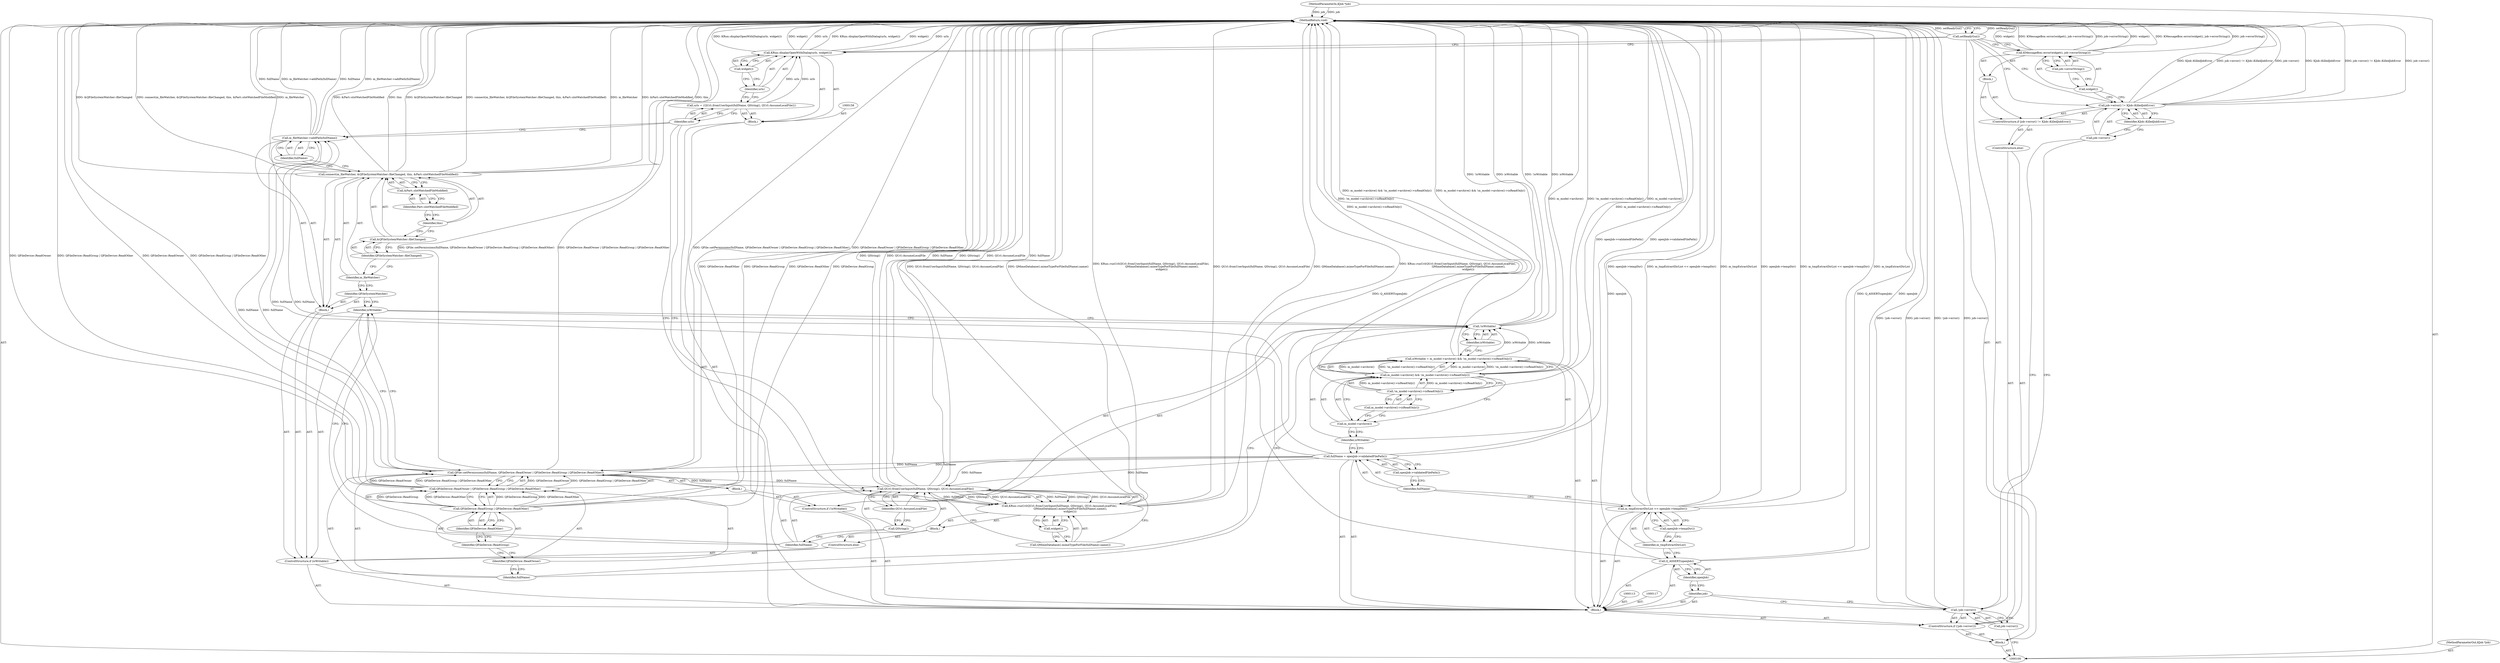 digraph "1_kde_82fdfd24d46966a117fa625b68784735a40f9065" {
"1000174" [label="(MethodReturn,void)"];
"1000101" [label="(MethodParameterIn,KJob *job)"];
"1000286" [label="(MethodParameterOut,KJob *job)"];
"1000114" [label="(Call,fullName = openJob->validatedFilePath())"];
"1000115" [label="(Identifier,fullName)"];
"1000116" [label="(Call,openJob->validatedFilePath())"];
"1000118" [label="(Call,isWritable = m_model->archive() && !m_model->archive()->isReadOnly())"];
"1000119" [label="(Identifier,isWritable)"];
"1000120" [label="(Call,m_model->archive() && !m_model->archive()->isReadOnly())"];
"1000121" [label="(Call,m_model->archive())"];
"1000122" [label="(Call,!m_model->archive()->isReadOnly())"];
"1000123" [label="(Call,m_model->archive()->isReadOnly())"];
"1000106" [label="(Block,)"];
"1000125" [label="(Call,!isWritable)"];
"1000126" [label="(Identifier,isWritable)"];
"1000127" [label="(Block,)"];
"1000124" [label="(ControlStructure,if (!isWritable))"];
"1000128" [label="(Call,QFile::setPermissions(fullName, QFileDevice::ReadOwner | QFileDevice::ReadGroup | QFileDevice::ReadOther))"];
"1000129" [label="(Identifier,fullName)"];
"1000130" [label="(Call,QFileDevice::ReadOwner | QFileDevice::ReadGroup | QFileDevice::ReadOther)"];
"1000131" [label="(Identifier,QFileDevice::ReadOwner)"];
"1000132" [label="(Call,QFileDevice::ReadGroup | QFileDevice::ReadOther)"];
"1000133" [label="(Identifier,QFileDevice::ReadGroup)"];
"1000134" [label="(Identifier,QFileDevice::ReadOther)"];
"1000136" [label="(Identifier,isWritable)"];
"1000137" [label="(Block,)"];
"1000135" [label="(ControlStructure,if (isWritable))"];
"1000138" [label="(Identifier,QFileSystemWatcher)"];
"1000102" [label="(Block,)"];
"1000139" [label="(Call,connect(m_fileWatcher, &QFileSystemWatcher::fileChanged, this, &Part::slotWatchedFileModified))"];
"1000140" [label="(Identifier,m_fileWatcher)"];
"1000141" [label="(Call,&QFileSystemWatcher::fileChanged)"];
"1000142" [label="(Identifier,QFileSystemWatcher::fileChanged)"];
"1000143" [label="(Identifier,this)"];
"1000144" [label="(Call,&Part::slotWatchedFileModified)"];
"1000145" [label="(Identifier,Part::slotWatchedFileModified)"];
"1000146" [label="(Call,m_fileWatcher->addPath(fullName))"];
"1000147" [label="(Identifier,fullName)"];
"1000157" [label="(Block,)"];
"1000159" [label="(Call,urls = {QUrl::fromUserInput(fullName, QString(), QUrl::AssumeLocalFile)})"];
"1000160" [label="(Identifier,urls)"];
"1000161" [label="(Call,KRun::displayOpenWithDialog(urls, widget()))"];
"1000162" [label="(Identifier,urls)"];
"1000163" [label="(Call,widget())"];
"1000148" [label="(ControlStructure,else)"];
"1000149" [label="(Block,)"];
"1000150" [label="(Call,KRun::runUrl(QUrl::fromUserInput(fullName, QString(), QUrl::AssumeLocalFile),\n                          QMimeDatabase().mimeTypeForFile(fullName).name(),\n                         widget()))"];
"1000151" [label="(Call,QUrl::fromUserInput(fullName, QString(), QUrl::AssumeLocalFile))"];
"1000152" [label="(Identifier,fullName)"];
"1000153" [label="(Call,QString())"];
"1000154" [label="(Identifier,QUrl::AssumeLocalFile)"];
"1000155" [label="(Call,QMimeDatabase().mimeTypeForFile(fullName).name())"];
"1000103" [label="(ControlStructure,if (!job->error()))"];
"1000104" [label="(Call,!job->error())"];
"1000105" [label="(Call,job->error())"];
"1000156" [label="(Call,widget())"];
"1000165" [label="(ControlStructure,if (job->error() != KJob::KilledJobError))"];
"1000166" [label="(Call,job->error() != KJob::KilledJobError)"];
"1000167" [label="(Call,job->error())"];
"1000168" [label="(Identifier,KJob::KilledJobError)"];
"1000169" [label="(Block,)"];
"1000164" [label="(ControlStructure,else)"];
"1000171" [label="(Call,widget())"];
"1000172" [label="(Call,job->errorString())"];
"1000170" [label="(Call,KMessageBox::error(widget(), job->errorString()))"];
"1000173" [label="(Call,setReadyGui())"];
"1000107" [label="(Identifier,job)"];
"1000109" [label="(Identifier,openJob)"];
"1000108" [label="(Call,Q_ASSERT(openJob))"];
"1000112" [label="(Call,openJob->tempDir())"];
"1000110" [label="(Call,m_tmpExtractDirList << openJob->tempDir())"];
"1000111" [label="(Identifier,m_tmpExtractDirList)"];
"1000174" -> "1000100"  [label="AST: "];
"1000174" -> "1000173"  [label="CFG: "];
"1000170" -> "1000174"  [label="DDG: job->errorString()"];
"1000170" -> "1000174"  [label="DDG: widget()"];
"1000170" -> "1000174"  [label="DDG: KMessageBox::error(widget(), job->errorString())"];
"1000125" -> "1000174"  [label="DDG: !isWritable"];
"1000125" -> "1000174"  [label="DDG: isWritable"];
"1000108" -> "1000174"  [label="DDG: Q_ASSERT(openJob)"];
"1000108" -> "1000174"  [label="DDG: openJob"];
"1000150" -> "1000174"  [label="DDG: QUrl::fromUserInput(fullName, QString(), QUrl::AssumeLocalFile)"];
"1000150" -> "1000174"  [label="DDG: QMimeDatabase().mimeTypeForFile(fullName).name()"];
"1000150" -> "1000174"  [label="DDG: KRun::runUrl(QUrl::fromUserInput(fullName, QString(), QUrl::AssumeLocalFile),\n                          QMimeDatabase().mimeTypeForFile(fullName).name(),\n                         widget())"];
"1000104" -> "1000174"  [label="DDG: !job->error()"];
"1000104" -> "1000174"  [label="DDG: job->error()"];
"1000120" -> "1000174"  [label="DDG: m_model->archive()"];
"1000120" -> "1000174"  [label="DDG: !m_model->archive()->isReadOnly()"];
"1000151" -> "1000174"  [label="DDG: QString()"];
"1000151" -> "1000174"  [label="DDG: QUrl::AssumeLocalFile"];
"1000151" -> "1000174"  [label="DDG: fullName"];
"1000128" -> "1000174"  [label="DDG: QFile::setPermissions(fullName, QFileDevice::ReadOwner | QFileDevice::ReadGroup | QFileDevice::ReadOther)"];
"1000128" -> "1000174"  [label="DDG: QFileDevice::ReadOwner | QFileDevice::ReadGroup | QFileDevice::ReadOther"];
"1000130" -> "1000174"  [label="DDG: QFileDevice::ReadOwner"];
"1000130" -> "1000174"  [label="DDG: QFileDevice::ReadGroup | QFileDevice::ReadOther"];
"1000166" -> "1000174"  [label="DDG: KJob::KilledJobError"];
"1000166" -> "1000174"  [label="DDG: job->error() != KJob::KilledJobError"];
"1000166" -> "1000174"  [label="DDG: job->error()"];
"1000122" -> "1000174"  [label="DDG: m_model->archive()->isReadOnly()"];
"1000139" -> "1000174"  [label="DDG: &QFileSystemWatcher::fileChanged"];
"1000139" -> "1000174"  [label="DDG: connect(m_fileWatcher, &QFileSystemWatcher::fileChanged, this, &Part::slotWatchedFileModified)"];
"1000139" -> "1000174"  [label="DDG: m_fileWatcher"];
"1000139" -> "1000174"  [label="DDG: &Part::slotWatchedFileModified"];
"1000139" -> "1000174"  [label="DDG: this"];
"1000132" -> "1000174"  [label="DDG: QFileDevice::ReadOther"];
"1000132" -> "1000174"  [label="DDG: QFileDevice::ReadGroup"];
"1000110" -> "1000174"  [label="DDG: openJob->tempDir()"];
"1000110" -> "1000174"  [label="DDG: m_tmpExtractDirList << openJob->tempDir()"];
"1000110" -> "1000174"  [label="DDG: m_tmpExtractDirList"];
"1000101" -> "1000174"  [label="DDG: job"];
"1000118" -> "1000174"  [label="DDG: m_model->archive() && !m_model->archive()->isReadOnly()"];
"1000173" -> "1000174"  [label="DDG: setReadyGui()"];
"1000161" -> "1000174"  [label="DDG: widget()"];
"1000161" -> "1000174"  [label="DDG: urls"];
"1000161" -> "1000174"  [label="DDG: KRun::displayOpenWithDialog(urls, widget())"];
"1000146" -> "1000174"  [label="DDG: m_fileWatcher->addPath(fullName)"];
"1000146" -> "1000174"  [label="DDG: fullName"];
"1000114" -> "1000174"  [label="DDG: openJob->validatedFilePath()"];
"1000101" -> "1000100"  [label="AST: "];
"1000101" -> "1000174"  [label="DDG: job"];
"1000286" -> "1000100"  [label="AST: "];
"1000114" -> "1000106"  [label="AST: "];
"1000114" -> "1000116"  [label="CFG: "];
"1000115" -> "1000114"  [label="AST: "];
"1000116" -> "1000114"  [label="AST: "];
"1000119" -> "1000114"  [label="CFG: "];
"1000114" -> "1000174"  [label="DDG: openJob->validatedFilePath()"];
"1000114" -> "1000128"  [label="DDG: fullName"];
"1000114" -> "1000146"  [label="DDG: fullName"];
"1000114" -> "1000151"  [label="DDG: fullName"];
"1000115" -> "1000114"  [label="AST: "];
"1000115" -> "1000110"  [label="CFG: "];
"1000116" -> "1000115"  [label="CFG: "];
"1000116" -> "1000114"  [label="AST: "];
"1000116" -> "1000115"  [label="CFG: "];
"1000114" -> "1000116"  [label="CFG: "];
"1000118" -> "1000106"  [label="AST: "];
"1000118" -> "1000120"  [label="CFG: "];
"1000119" -> "1000118"  [label="AST: "];
"1000120" -> "1000118"  [label="AST: "];
"1000126" -> "1000118"  [label="CFG: "];
"1000118" -> "1000174"  [label="DDG: m_model->archive() && !m_model->archive()->isReadOnly()"];
"1000120" -> "1000118"  [label="DDG: m_model->archive()"];
"1000120" -> "1000118"  [label="DDG: !m_model->archive()->isReadOnly()"];
"1000118" -> "1000125"  [label="DDG: isWritable"];
"1000119" -> "1000118"  [label="AST: "];
"1000119" -> "1000114"  [label="CFG: "];
"1000121" -> "1000119"  [label="CFG: "];
"1000120" -> "1000118"  [label="AST: "];
"1000120" -> "1000121"  [label="CFG: "];
"1000120" -> "1000122"  [label="CFG: "];
"1000121" -> "1000120"  [label="AST: "];
"1000122" -> "1000120"  [label="AST: "];
"1000118" -> "1000120"  [label="CFG: "];
"1000120" -> "1000174"  [label="DDG: m_model->archive()"];
"1000120" -> "1000174"  [label="DDG: !m_model->archive()->isReadOnly()"];
"1000120" -> "1000118"  [label="DDG: m_model->archive()"];
"1000120" -> "1000118"  [label="DDG: !m_model->archive()->isReadOnly()"];
"1000122" -> "1000120"  [label="DDG: m_model->archive()->isReadOnly()"];
"1000121" -> "1000120"  [label="AST: "];
"1000121" -> "1000119"  [label="CFG: "];
"1000123" -> "1000121"  [label="CFG: "];
"1000120" -> "1000121"  [label="CFG: "];
"1000122" -> "1000120"  [label="AST: "];
"1000122" -> "1000123"  [label="CFG: "];
"1000123" -> "1000122"  [label="AST: "];
"1000120" -> "1000122"  [label="CFG: "];
"1000122" -> "1000174"  [label="DDG: m_model->archive()->isReadOnly()"];
"1000122" -> "1000120"  [label="DDG: m_model->archive()->isReadOnly()"];
"1000123" -> "1000122"  [label="AST: "];
"1000123" -> "1000121"  [label="CFG: "];
"1000122" -> "1000123"  [label="CFG: "];
"1000106" -> "1000103"  [label="AST: "];
"1000107" -> "1000106"  [label="AST: "];
"1000108" -> "1000106"  [label="AST: "];
"1000110" -> "1000106"  [label="AST: "];
"1000113" -> "1000106"  [label="AST: "];
"1000114" -> "1000106"  [label="AST: "];
"1000117" -> "1000106"  [label="AST: "];
"1000118" -> "1000106"  [label="AST: "];
"1000124" -> "1000106"  [label="AST: "];
"1000135" -> "1000106"  [label="AST: "];
"1000157" -> "1000106"  [label="AST: "];
"1000125" -> "1000124"  [label="AST: "];
"1000125" -> "1000126"  [label="CFG: "];
"1000126" -> "1000125"  [label="AST: "];
"1000129" -> "1000125"  [label="CFG: "];
"1000136" -> "1000125"  [label="CFG: "];
"1000125" -> "1000174"  [label="DDG: !isWritable"];
"1000125" -> "1000174"  [label="DDG: isWritable"];
"1000118" -> "1000125"  [label="DDG: isWritable"];
"1000126" -> "1000125"  [label="AST: "];
"1000126" -> "1000118"  [label="CFG: "];
"1000125" -> "1000126"  [label="CFG: "];
"1000127" -> "1000124"  [label="AST: "];
"1000128" -> "1000127"  [label="AST: "];
"1000124" -> "1000106"  [label="AST: "];
"1000125" -> "1000124"  [label="AST: "];
"1000127" -> "1000124"  [label="AST: "];
"1000128" -> "1000127"  [label="AST: "];
"1000128" -> "1000130"  [label="CFG: "];
"1000129" -> "1000128"  [label="AST: "];
"1000130" -> "1000128"  [label="AST: "];
"1000136" -> "1000128"  [label="CFG: "];
"1000128" -> "1000174"  [label="DDG: QFile::setPermissions(fullName, QFileDevice::ReadOwner | QFileDevice::ReadGroup | QFileDevice::ReadOther)"];
"1000128" -> "1000174"  [label="DDG: QFileDevice::ReadOwner | QFileDevice::ReadGroup | QFileDevice::ReadOther"];
"1000114" -> "1000128"  [label="DDG: fullName"];
"1000130" -> "1000128"  [label="DDG: QFileDevice::ReadOwner"];
"1000130" -> "1000128"  [label="DDG: QFileDevice::ReadGroup | QFileDevice::ReadOther"];
"1000128" -> "1000146"  [label="DDG: fullName"];
"1000128" -> "1000151"  [label="DDG: fullName"];
"1000129" -> "1000128"  [label="AST: "];
"1000129" -> "1000125"  [label="CFG: "];
"1000131" -> "1000129"  [label="CFG: "];
"1000130" -> "1000128"  [label="AST: "];
"1000130" -> "1000132"  [label="CFG: "];
"1000131" -> "1000130"  [label="AST: "];
"1000132" -> "1000130"  [label="AST: "];
"1000128" -> "1000130"  [label="CFG: "];
"1000130" -> "1000174"  [label="DDG: QFileDevice::ReadOwner"];
"1000130" -> "1000174"  [label="DDG: QFileDevice::ReadGroup | QFileDevice::ReadOther"];
"1000130" -> "1000128"  [label="DDG: QFileDevice::ReadOwner"];
"1000130" -> "1000128"  [label="DDG: QFileDevice::ReadGroup | QFileDevice::ReadOther"];
"1000132" -> "1000130"  [label="DDG: QFileDevice::ReadGroup"];
"1000132" -> "1000130"  [label="DDG: QFileDevice::ReadOther"];
"1000131" -> "1000130"  [label="AST: "];
"1000131" -> "1000129"  [label="CFG: "];
"1000133" -> "1000131"  [label="CFG: "];
"1000132" -> "1000130"  [label="AST: "];
"1000132" -> "1000134"  [label="CFG: "];
"1000133" -> "1000132"  [label="AST: "];
"1000134" -> "1000132"  [label="AST: "];
"1000130" -> "1000132"  [label="CFG: "];
"1000132" -> "1000174"  [label="DDG: QFileDevice::ReadOther"];
"1000132" -> "1000174"  [label="DDG: QFileDevice::ReadGroup"];
"1000132" -> "1000130"  [label="DDG: QFileDevice::ReadGroup"];
"1000132" -> "1000130"  [label="DDG: QFileDevice::ReadOther"];
"1000133" -> "1000132"  [label="AST: "];
"1000133" -> "1000131"  [label="CFG: "];
"1000134" -> "1000133"  [label="CFG: "];
"1000134" -> "1000132"  [label="AST: "];
"1000134" -> "1000133"  [label="CFG: "];
"1000132" -> "1000134"  [label="CFG: "];
"1000136" -> "1000135"  [label="AST: "];
"1000136" -> "1000128"  [label="CFG: "];
"1000136" -> "1000125"  [label="CFG: "];
"1000138" -> "1000136"  [label="CFG: "];
"1000152" -> "1000136"  [label="CFG: "];
"1000137" -> "1000135"  [label="AST: "];
"1000138" -> "1000137"  [label="AST: "];
"1000139" -> "1000137"  [label="AST: "];
"1000146" -> "1000137"  [label="AST: "];
"1000135" -> "1000106"  [label="AST: "];
"1000136" -> "1000135"  [label="AST: "];
"1000137" -> "1000135"  [label="AST: "];
"1000148" -> "1000135"  [label="AST: "];
"1000138" -> "1000137"  [label="AST: "];
"1000138" -> "1000136"  [label="CFG: "];
"1000140" -> "1000138"  [label="CFG: "];
"1000102" -> "1000100"  [label="AST: "];
"1000103" -> "1000102"  [label="AST: "];
"1000173" -> "1000102"  [label="AST: "];
"1000139" -> "1000137"  [label="AST: "];
"1000139" -> "1000144"  [label="CFG: "];
"1000140" -> "1000139"  [label="AST: "];
"1000141" -> "1000139"  [label="AST: "];
"1000143" -> "1000139"  [label="AST: "];
"1000144" -> "1000139"  [label="AST: "];
"1000147" -> "1000139"  [label="CFG: "];
"1000139" -> "1000174"  [label="DDG: &QFileSystemWatcher::fileChanged"];
"1000139" -> "1000174"  [label="DDG: connect(m_fileWatcher, &QFileSystemWatcher::fileChanged, this, &Part::slotWatchedFileModified)"];
"1000139" -> "1000174"  [label="DDG: m_fileWatcher"];
"1000139" -> "1000174"  [label="DDG: &Part::slotWatchedFileModified"];
"1000139" -> "1000174"  [label="DDG: this"];
"1000140" -> "1000139"  [label="AST: "];
"1000140" -> "1000138"  [label="CFG: "];
"1000142" -> "1000140"  [label="CFG: "];
"1000141" -> "1000139"  [label="AST: "];
"1000141" -> "1000142"  [label="CFG: "];
"1000142" -> "1000141"  [label="AST: "];
"1000143" -> "1000141"  [label="CFG: "];
"1000142" -> "1000141"  [label="AST: "];
"1000142" -> "1000140"  [label="CFG: "];
"1000141" -> "1000142"  [label="CFG: "];
"1000143" -> "1000139"  [label="AST: "];
"1000143" -> "1000141"  [label="CFG: "];
"1000145" -> "1000143"  [label="CFG: "];
"1000144" -> "1000139"  [label="AST: "];
"1000144" -> "1000145"  [label="CFG: "];
"1000145" -> "1000144"  [label="AST: "];
"1000139" -> "1000144"  [label="CFG: "];
"1000145" -> "1000144"  [label="AST: "];
"1000145" -> "1000143"  [label="CFG: "];
"1000144" -> "1000145"  [label="CFG: "];
"1000146" -> "1000137"  [label="AST: "];
"1000146" -> "1000147"  [label="CFG: "];
"1000147" -> "1000146"  [label="AST: "];
"1000160" -> "1000146"  [label="CFG: "];
"1000146" -> "1000174"  [label="DDG: m_fileWatcher->addPath(fullName)"];
"1000146" -> "1000174"  [label="DDG: fullName"];
"1000128" -> "1000146"  [label="DDG: fullName"];
"1000114" -> "1000146"  [label="DDG: fullName"];
"1000147" -> "1000146"  [label="AST: "];
"1000147" -> "1000139"  [label="CFG: "];
"1000146" -> "1000147"  [label="CFG: "];
"1000157" -> "1000106"  [label="AST: "];
"1000158" -> "1000157"  [label="AST: "];
"1000159" -> "1000157"  [label="AST: "];
"1000161" -> "1000157"  [label="AST: "];
"1000159" -> "1000157"  [label="AST: "];
"1000159" -> "1000160"  [label="CFG: "];
"1000160" -> "1000159"  [label="AST: "];
"1000162" -> "1000159"  [label="CFG: "];
"1000159" -> "1000161"  [label="DDG: urls"];
"1000160" -> "1000159"  [label="AST: "];
"1000160" -> "1000146"  [label="CFG: "];
"1000160" -> "1000150"  [label="CFG: "];
"1000159" -> "1000160"  [label="CFG: "];
"1000161" -> "1000157"  [label="AST: "];
"1000161" -> "1000163"  [label="CFG: "];
"1000162" -> "1000161"  [label="AST: "];
"1000163" -> "1000161"  [label="AST: "];
"1000173" -> "1000161"  [label="CFG: "];
"1000161" -> "1000174"  [label="DDG: widget()"];
"1000161" -> "1000174"  [label="DDG: urls"];
"1000161" -> "1000174"  [label="DDG: KRun::displayOpenWithDialog(urls, widget())"];
"1000159" -> "1000161"  [label="DDG: urls"];
"1000162" -> "1000161"  [label="AST: "];
"1000162" -> "1000159"  [label="CFG: "];
"1000163" -> "1000162"  [label="CFG: "];
"1000163" -> "1000161"  [label="AST: "];
"1000163" -> "1000162"  [label="CFG: "];
"1000161" -> "1000163"  [label="CFG: "];
"1000148" -> "1000135"  [label="AST: "];
"1000149" -> "1000148"  [label="AST: "];
"1000149" -> "1000148"  [label="AST: "];
"1000150" -> "1000149"  [label="AST: "];
"1000150" -> "1000149"  [label="AST: "];
"1000150" -> "1000156"  [label="CFG: "];
"1000151" -> "1000150"  [label="AST: "];
"1000155" -> "1000150"  [label="AST: "];
"1000156" -> "1000150"  [label="AST: "];
"1000160" -> "1000150"  [label="CFG: "];
"1000150" -> "1000174"  [label="DDG: QUrl::fromUserInput(fullName, QString(), QUrl::AssumeLocalFile)"];
"1000150" -> "1000174"  [label="DDG: QMimeDatabase().mimeTypeForFile(fullName).name()"];
"1000150" -> "1000174"  [label="DDG: KRun::runUrl(QUrl::fromUserInput(fullName, QString(), QUrl::AssumeLocalFile),\n                          QMimeDatabase().mimeTypeForFile(fullName).name(),\n                         widget())"];
"1000151" -> "1000150"  [label="DDG: fullName"];
"1000151" -> "1000150"  [label="DDG: QString()"];
"1000151" -> "1000150"  [label="DDG: QUrl::AssumeLocalFile"];
"1000151" -> "1000150"  [label="AST: "];
"1000151" -> "1000154"  [label="CFG: "];
"1000152" -> "1000151"  [label="AST: "];
"1000153" -> "1000151"  [label="AST: "];
"1000154" -> "1000151"  [label="AST: "];
"1000155" -> "1000151"  [label="CFG: "];
"1000151" -> "1000174"  [label="DDG: QString()"];
"1000151" -> "1000174"  [label="DDG: QUrl::AssumeLocalFile"];
"1000151" -> "1000174"  [label="DDG: fullName"];
"1000151" -> "1000150"  [label="DDG: fullName"];
"1000151" -> "1000150"  [label="DDG: QString()"];
"1000151" -> "1000150"  [label="DDG: QUrl::AssumeLocalFile"];
"1000128" -> "1000151"  [label="DDG: fullName"];
"1000114" -> "1000151"  [label="DDG: fullName"];
"1000152" -> "1000151"  [label="AST: "];
"1000152" -> "1000136"  [label="CFG: "];
"1000153" -> "1000152"  [label="CFG: "];
"1000153" -> "1000151"  [label="AST: "];
"1000153" -> "1000152"  [label="CFG: "];
"1000154" -> "1000153"  [label="CFG: "];
"1000154" -> "1000151"  [label="AST: "];
"1000154" -> "1000153"  [label="CFG: "];
"1000151" -> "1000154"  [label="CFG: "];
"1000155" -> "1000150"  [label="AST: "];
"1000155" -> "1000151"  [label="CFG: "];
"1000156" -> "1000155"  [label="CFG: "];
"1000103" -> "1000102"  [label="AST: "];
"1000104" -> "1000103"  [label="AST: "];
"1000106" -> "1000103"  [label="AST: "];
"1000164" -> "1000103"  [label="AST: "];
"1000104" -> "1000103"  [label="AST: "];
"1000104" -> "1000105"  [label="CFG: "];
"1000105" -> "1000104"  [label="AST: "];
"1000107" -> "1000104"  [label="CFG: "];
"1000167" -> "1000104"  [label="CFG: "];
"1000104" -> "1000174"  [label="DDG: !job->error()"];
"1000104" -> "1000174"  [label="DDG: job->error()"];
"1000105" -> "1000104"  [label="AST: "];
"1000105" -> "1000100"  [label="CFG: "];
"1000104" -> "1000105"  [label="CFG: "];
"1000156" -> "1000150"  [label="AST: "];
"1000156" -> "1000155"  [label="CFG: "];
"1000150" -> "1000156"  [label="CFG: "];
"1000165" -> "1000164"  [label="AST: "];
"1000166" -> "1000165"  [label="AST: "];
"1000169" -> "1000165"  [label="AST: "];
"1000166" -> "1000165"  [label="AST: "];
"1000166" -> "1000168"  [label="CFG: "];
"1000167" -> "1000166"  [label="AST: "];
"1000168" -> "1000166"  [label="AST: "];
"1000171" -> "1000166"  [label="CFG: "];
"1000173" -> "1000166"  [label="CFG: "];
"1000166" -> "1000174"  [label="DDG: KJob::KilledJobError"];
"1000166" -> "1000174"  [label="DDG: job->error() != KJob::KilledJobError"];
"1000166" -> "1000174"  [label="DDG: job->error()"];
"1000167" -> "1000166"  [label="AST: "];
"1000167" -> "1000104"  [label="CFG: "];
"1000168" -> "1000167"  [label="CFG: "];
"1000168" -> "1000166"  [label="AST: "];
"1000168" -> "1000167"  [label="CFG: "];
"1000166" -> "1000168"  [label="CFG: "];
"1000169" -> "1000165"  [label="AST: "];
"1000170" -> "1000169"  [label="AST: "];
"1000164" -> "1000103"  [label="AST: "];
"1000165" -> "1000164"  [label="AST: "];
"1000171" -> "1000170"  [label="AST: "];
"1000171" -> "1000166"  [label="CFG: "];
"1000172" -> "1000171"  [label="CFG: "];
"1000172" -> "1000170"  [label="AST: "];
"1000172" -> "1000171"  [label="CFG: "];
"1000170" -> "1000172"  [label="CFG: "];
"1000170" -> "1000169"  [label="AST: "];
"1000170" -> "1000172"  [label="CFG: "];
"1000171" -> "1000170"  [label="AST: "];
"1000172" -> "1000170"  [label="AST: "];
"1000173" -> "1000170"  [label="CFG: "];
"1000170" -> "1000174"  [label="DDG: job->errorString()"];
"1000170" -> "1000174"  [label="DDG: widget()"];
"1000170" -> "1000174"  [label="DDG: KMessageBox::error(widget(), job->errorString())"];
"1000173" -> "1000102"  [label="AST: "];
"1000173" -> "1000161"  [label="CFG: "];
"1000173" -> "1000170"  [label="CFG: "];
"1000173" -> "1000166"  [label="CFG: "];
"1000174" -> "1000173"  [label="CFG: "];
"1000173" -> "1000174"  [label="DDG: setReadyGui()"];
"1000107" -> "1000106"  [label="AST: "];
"1000107" -> "1000104"  [label="CFG: "];
"1000109" -> "1000107"  [label="CFG: "];
"1000109" -> "1000108"  [label="AST: "];
"1000109" -> "1000107"  [label="CFG: "];
"1000108" -> "1000109"  [label="CFG: "];
"1000108" -> "1000106"  [label="AST: "];
"1000108" -> "1000109"  [label="CFG: "];
"1000109" -> "1000108"  [label="AST: "];
"1000111" -> "1000108"  [label="CFG: "];
"1000108" -> "1000174"  [label="DDG: Q_ASSERT(openJob)"];
"1000108" -> "1000174"  [label="DDG: openJob"];
"1000112" -> "1000110"  [label="AST: "];
"1000112" -> "1000111"  [label="CFG: "];
"1000110" -> "1000112"  [label="CFG: "];
"1000110" -> "1000106"  [label="AST: "];
"1000110" -> "1000112"  [label="CFG: "];
"1000111" -> "1000110"  [label="AST: "];
"1000112" -> "1000110"  [label="AST: "];
"1000115" -> "1000110"  [label="CFG: "];
"1000110" -> "1000174"  [label="DDG: openJob->tempDir()"];
"1000110" -> "1000174"  [label="DDG: m_tmpExtractDirList << openJob->tempDir()"];
"1000110" -> "1000174"  [label="DDG: m_tmpExtractDirList"];
"1000111" -> "1000110"  [label="AST: "];
"1000111" -> "1000108"  [label="CFG: "];
"1000112" -> "1000111"  [label="CFG: "];
}

